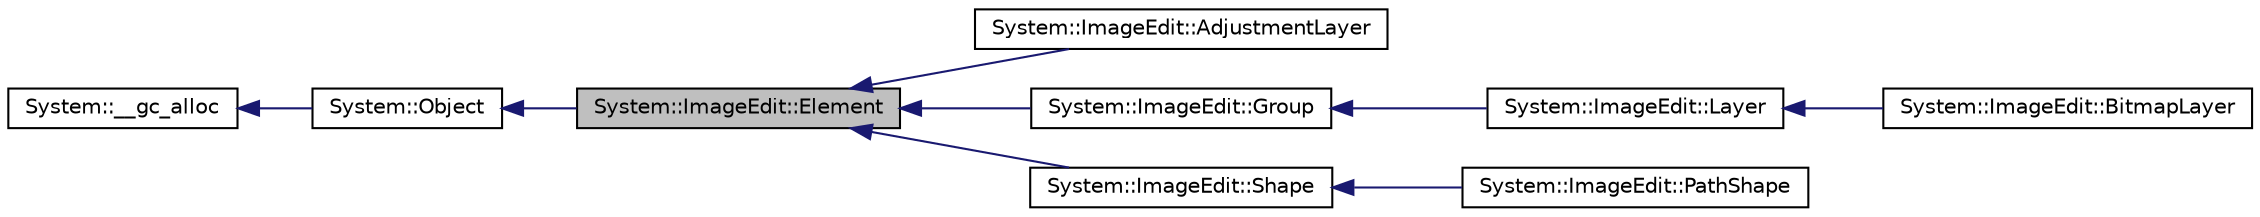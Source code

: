 digraph G
{
  edge [fontname="Helvetica",fontsize="10",labelfontname="Helvetica",labelfontsize="10"];
  node [fontname="Helvetica",fontsize="10",shape=record];
  rankdir="LR";
  Node1 [label="System::ImageEdit::Element",height=0.2,width=0.4,color="black", fillcolor="grey75", style="filled" fontcolor="black"];
  Node2 -> Node1 [dir="back",color="midnightblue",fontsize="10",style="solid",fontname="Helvetica"];
  Node2 [label="System::Object",height=0.2,width=0.4,color="black", fillcolor="white", style="filled",URL="$class_system_1_1_object.html"];
  Node3 -> Node2 [dir="back",color="midnightblue",fontsize="10",style="solid",fontname="Helvetica"];
  Node3 [label="System::__gc_alloc",height=0.2,width=0.4,color="black", fillcolor="white", style="filled",URL="$class_system_1_1____gc__alloc.html"];
  Node1 -> Node4 [dir="back",color="midnightblue",fontsize="10",style="solid",fontname="Helvetica"];
  Node4 [label="System::ImageEdit::AdjustmentLayer",height=0.2,width=0.4,color="black", fillcolor="white", style="filled",URL="$class_system_1_1_image_edit_1_1_adjustment_layer.html"];
  Node1 -> Node5 [dir="back",color="midnightblue",fontsize="10",style="solid",fontname="Helvetica"];
  Node5 [label="System::ImageEdit::Group",height=0.2,width=0.4,color="black", fillcolor="white", style="filled",URL="$class_system_1_1_image_edit_1_1_group.html"];
  Node5 -> Node6 [dir="back",color="midnightblue",fontsize="10",style="solid",fontname="Helvetica"];
  Node6 [label="System::ImageEdit::Layer",height=0.2,width=0.4,color="black", fillcolor="white", style="filled",URL="$class_system_1_1_image_edit_1_1_layer.html"];
  Node6 -> Node7 [dir="back",color="midnightblue",fontsize="10",style="solid",fontname="Helvetica"];
  Node7 [label="System::ImageEdit::BitmapLayer",height=0.2,width=0.4,color="black", fillcolor="white", style="filled",URL="$class_system_1_1_image_edit_1_1_bitmap_layer.html"];
  Node1 -> Node8 [dir="back",color="midnightblue",fontsize="10",style="solid",fontname="Helvetica"];
  Node8 [label="System::ImageEdit::Shape",height=0.2,width=0.4,color="black", fillcolor="white", style="filled",URL="$class_system_1_1_image_edit_1_1_shape.html"];
  Node8 -> Node9 [dir="back",color="midnightblue",fontsize="10",style="solid",fontname="Helvetica"];
  Node9 [label="System::ImageEdit::PathShape",height=0.2,width=0.4,color="black", fillcolor="white", style="filled",URL="$class_system_1_1_image_edit_1_1_path_shape.html"];
}
